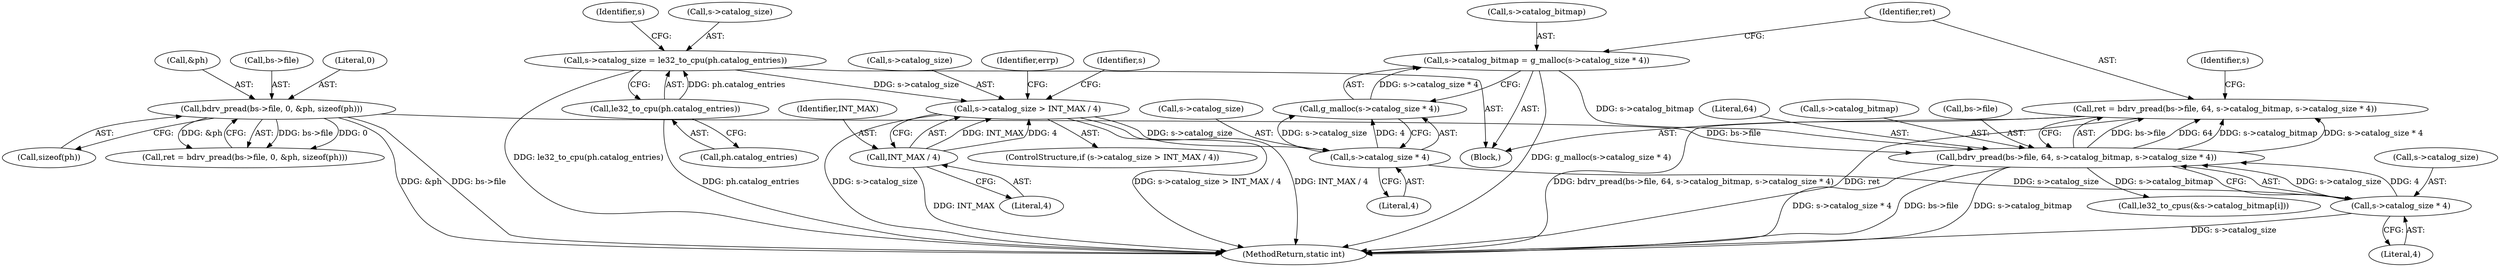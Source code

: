 digraph "0_qemu_afbcc40bee4ef51731102d7d4b499ee12fc182e1@API" {
"1000212" [label="(Call,ret = bdrv_pread(bs->file, 64, s->catalog_bitmap, s->catalog_size * 4))"];
"1000214" [label="(Call,bdrv_pread(bs->file, 64, s->catalog_bitmap, s->catalog_size * 4))"];
"1000123" [label="(Call,bdrv_pread(bs->file, 0, &ph, sizeof(ph)))"];
"1000202" [label="(Call,s->catalog_bitmap = g_malloc(s->catalog_size * 4))"];
"1000206" [label="(Call,g_malloc(s->catalog_size * 4))"];
"1000207" [label="(Call,s->catalog_size * 4)"];
"1000186" [label="(Call,s->catalog_size > INT_MAX / 4)"];
"1000177" [label="(Call,s->catalog_size = le32_to_cpu(ph.catalog_entries))"];
"1000181" [label="(Call,le32_to_cpu(ph.catalog_entries))"];
"1000190" [label="(Call,INT_MAX / 4)"];
"1000222" [label="(Call,s->catalog_size * 4)"];
"1000121" [label="(Call,ret = bdrv_pread(bs->file, 0, &ph, sizeof(ph)))"];
"1000195" [label="(Identifier,errp)"];
"1000206" [label="(Call,g_malloc(s->catalog_size * 4))"];
"1000223" [label="(Call,s->catalog_size)"];
"1000208" [label="(Call,s->catalog_size)"];
"1000204" [label="(Identifier,s)"];
"1000185" [label="(ControlStructure,if (s->catalog_size > INT_MAX / 4))"];
"1000211" [label="(Literal,4)"];
"1000187" [label="(Call,s->catalog_size)"];
"1000124" [label="(Call,bs->file)"];
"1000222" [label="(Call,s->catalog_size * 4)"];
"1000231" [label="(Identifier,s)"];
"1000178" [label="(Call,s->catalog_size)"];
"1000106" [label="(Block,)"];
"1000218" [label="(Literal,64)"];
"1000130" [label="(Call,sizeof(ph))"];
"1000177" [label="(Call,s->catalog_size = le32_to_cpu(ph.catalog_entries))"];
"1000248" [label="(MethodReturn,static int)"];
"1000202" [label="(Call,s->catalog_bitmap = g_malloc(s->catalog_size * 4))"];
"1000219" [label="(Call,s->catalog_bitmap)"];
"1000215" [label="(Call,bs->file)"];
"1000214" [label="(Call,bdrv_pread(bs->file, 64, s->catalog_bitmap, s->catalog_size * 4))"];
"1000212" [label="(Call,ret = bdrv_pread(bs->file, 64, s->catalog_bitmap, s->catalog_size * 4))"];
"1000227" [label="(Call,le32_to_cpus(&s->catalog_bitmap[i]))"];
"1000188" [label="(Identifier,s)"];
"1000181" [label="(Call,le32_to_cpu(ph.catalog_entries))"];
"1000226" [label="(Literal,4)"];
"1000127" [label="(Literal,0)"];
"1000213" [label="(Identifier,ret)"];
"1000182" [label="(Call,ph.catalog_entries)"];
"1000123" [label="(Call,bdrv_pread(bs->file, 0, &ph, sizeof(ph)))"];
"1000203" [label="(Call,s->catalog_bitmap)"];
"1000191" [label="(Identifier,INT_MAX)"];
"1000186" [label="(Call,s->catalog_size > INT_MAX / 4)"];
"1000128" [label="(Call,&ph)"];
"1000190" [label="(Call,INT_MAX / 4)"];
"1000192" [label="(Literal,4)"];
"1000207" [label="(Call,s->catalog_size * 4)"];
"1000212" -> "1000106"  [label="AST: "];
"1000212" -> "1000214"  [label="CFG: "];
"1000213" -> "1000212"  [label="AST: "];
"1000214" -> "1000212"  [label="AST: "];
"1000231" -> "1000212"  [label="CFG: "];
"1000212" -> "1000248"  [label="DDG: bdrv_pread(bs->file, 64, s->catalog_bitmap, s->catalog_size * 4)"];
"1000212" -> "1000248"  [label="DDG: ret"];
"1000214" -> "1000212"  [label="DDG: bs->file"];
"1000214" -> "1000212"  [label="DDG: 64"];
"1000214" -> "1000212"  [label="DDG: s->catalog_bitmap"];
"1000214" -> "1000212"  [label="DDG: s->catalog_size * 4"];
"1000214" -> "1000222"  [label="CFG: "];
"1000215" -> "1000214"  [label="AST: "];
"1000218" -> "1000214"  [label="AST: "];
"1000219" -> "1000214"  [label="AST: "];
"1000222" -> "1000214"  [label="AST: "];
"1000214" -> "1000248"  [label="DDG: s->catalog_bitmap"];
"1000214" -> "1000248"  [label="DDG: s->catalog_size * 4"];
"1000214" -> "1000248"  [label="DDG: bs->file"];
"1000123" -> "1000214"  [label="DDG: bs->file"];
"1000202" -> "1000214"  [label="DDG: s->catalog_bitmap"];
"1000222" -> "1000214"  [label="DDG: s->catalog_size"];
"1000222" -> "1000214"  [label="DDG: 4"];
"1000214" -> "1000227"  [label="DDG: s->catalog_bitmap"];
"1000123" -> "1000121"  [label="AST: "];
"1000123" -> "1000130"  [label="CFG: "];
"1000124" -> "1000123"  [label="AST: "];
"1000127" -> "1000123"  [label="AST: "];
"1000128" -> "1000123"  [label="AST: "];
"1000130" -> "1000123"  [label="AST: "];
"1000121" -> "1000123"  [label="CFG: "];
"1000123" -> "1000248"  [label="DDG: &ph"];
"1000123" -> "1000248"  [label="DDG: bs->file"];
"1000123" -> "1000121"  [label="DDG: bs->file"];
"1000123" -> "1000121"  [label="DDG: 0"];
"1000123" -> "1000121"  [label="DDG: &ph"];
"1000202" -> "1000106"  [label="AST: "];
"1000202" -> "1000206"  [label="CFG: "];
"1000203" -> "1000202"  [label="AST: "];
"1000206" -> "1000202"  [label="AST: "];
"1000213" -> "1000202"  [label="CFG: "];
"1000202" -> "1000248"  [label="DDG: g_malloc(s->catalog_size * 4)"];
"1000206" -> "1000202"  [label="DDG: s->catalog_size * 4"];
"1000206" -> "1000207"  [label="CFG: "];
"1000207" -> "1000206"  [label="AST: "];
"1000207" -> "1000206"  [label="DDG: s->catalog_size"];
"1000207" -> "1000206"  [label="DDG: 4"];
"1000207" -> "1000211"  [label="CFG: "];
"1000208" -> "1000207"  [label="AST: "];
"1000211" -> "1000207"  [label="AST: "];
"1000186" -> "1000207"  [label="DDG: s->catalog_size"];
"1000207" -> "1000222"  [label="DDG: s->catalog_size"];
"1000186" -> "1000185"  [label="AST: "];
"1000186" -> "1000190"  [label="CFG: "];
"1000187" -> "1000186"  [label="AST: "];
"1000190" -> "1000186"  [label="AST: "];
"1000195" -> "1000186"  [label="CFG: "];
"1000204" -> "1000186"  [label="CFG: "];
"1000186" -> "1000248"  [label="DDG: s->catalog_size"];
"1000186" -> "1000248"  [label="DDG: s->catalog_size > INT_MAX / 4"];
"1000186" -> "1000248"  [label="DDG: INT_MAX / 4"];
"1000177" -> "1000186"  [label="DDG: s->catalog_size"];
"1000190" -> "1000186"  [label="DDG: INT_MAX"];
"1000190" -> "1000186"  [label="DDG: 4"];
"1000177" -> "1000106"  [label="AST: "];
"1000177" -> "1000181"  [label="CFG: "];
"1000178" -> "1000177"  [label="AST: "];
"1000181" -> "1000177"  [label="AST: "];
"1000188" -> "1000177"  [label="CFG: "];
"1000177" -> "1000248"  [label="DDG: le32_to_cpu(ph.catalog_entries)"];
"1000181" -> "1000177"  [label="DDG: ph.catalog_entries"];
"1000181" -> "1000182"  [label="CFG: "];
"1000182" -> "1000181"  [label="AST: "];
"1000181" -> "1000248"  [label="DDG: ph.catalog_entries"];
"1000190" -> "1000192"  [label="CFG: "];
"1000191" -> "1000190"  [label="AST: "];
"1000192" -> "1000190"  [label="AST: "];
"1000190" -> "1000248"  [label="DDG: INT_MAX"];
"1000222" -> "1000226"  [label="CFG: "];
"1000223" -> "1000222"  [label="AST: "];
"1000226" -> "1000222"  [label="AST: "];
"1000222" -> "1000248"  [label="DDG: s->catalog_size"];
}
